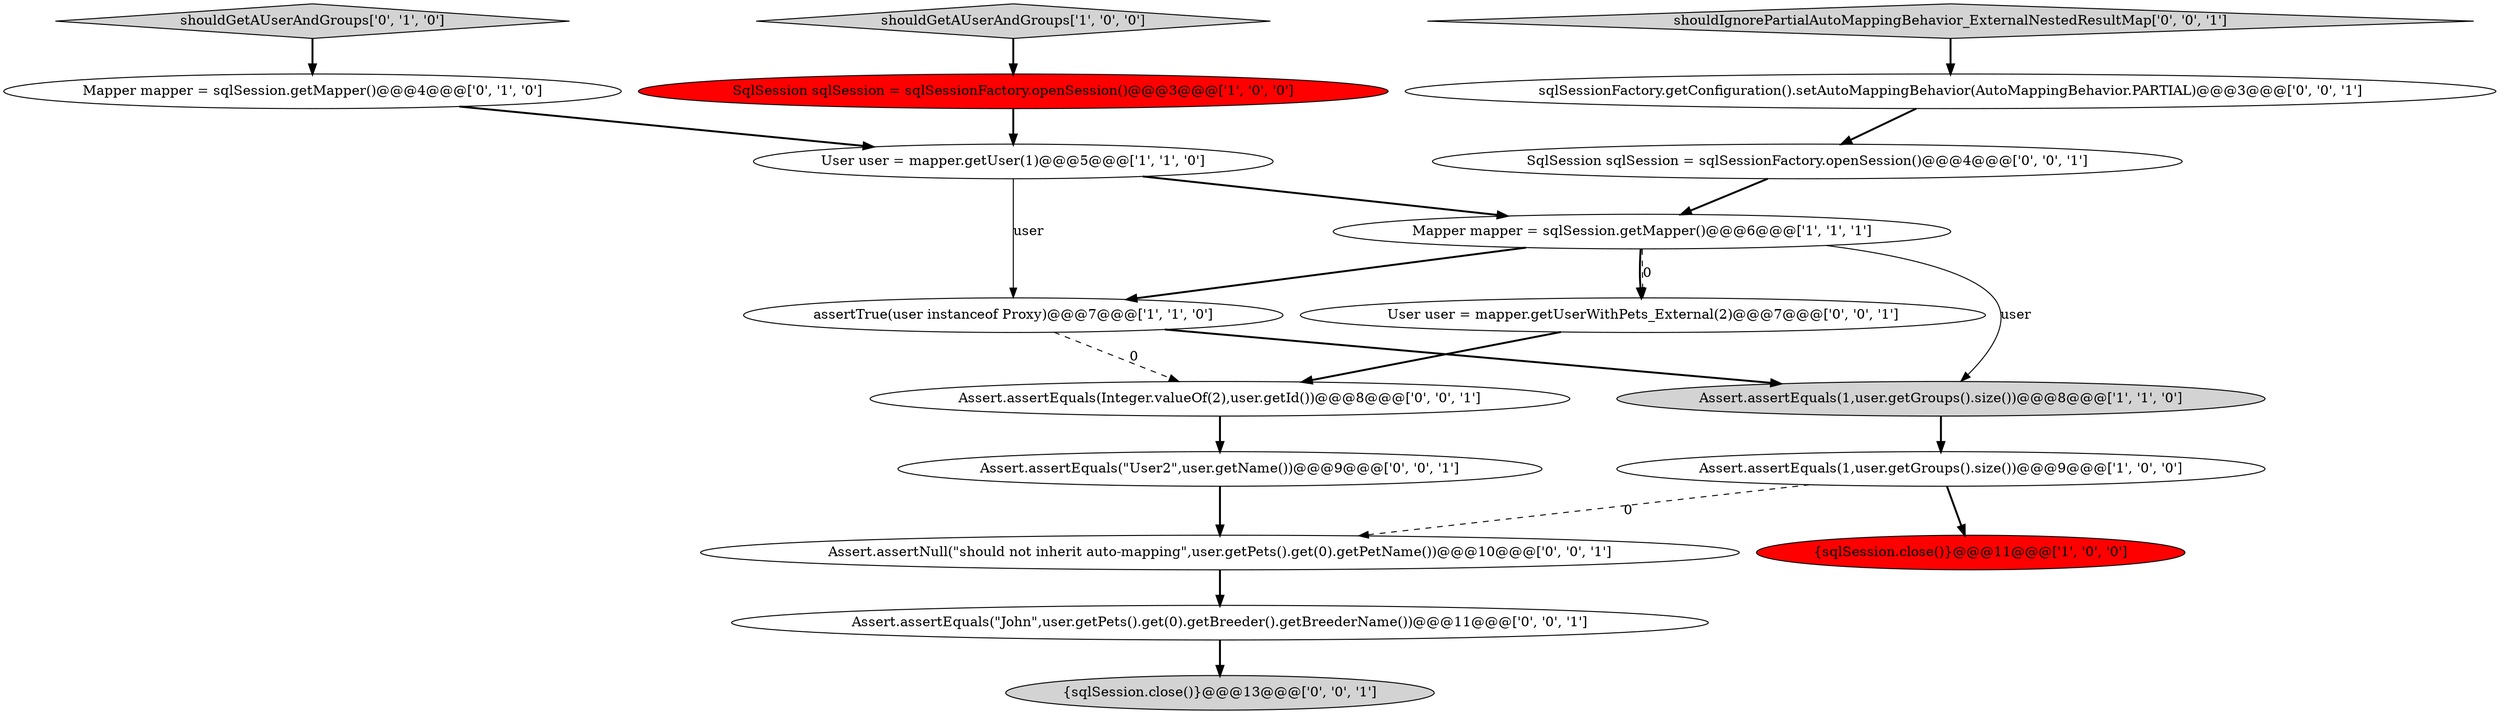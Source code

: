 digraph {
16 [style = filled, label = "Assert.assertEquals(\"User2\",user.getName())@@@9@@@['0', '0', '1']", fillcolor = white, shape = ellipse image = "AAA0AAABBB3BBB"];
2 [style = filled, label = "shouldGetAUserAndGroups['1', '0', '0']", fillcolor = lightgray, shape = diamond image = "AAA0AAABBB1BBB"];
12 [style = filled, label = "Assert.assertEquals(\"John\",user.getPets().get(0).getBreeder().getBreederName())@@@11@@@['0', '0', '1']", fillcolor = white, shape = ellipse image = "AAA0AAABBB3BBB"];
0 [style = filled, label = "{sqlSession.close()}@@@11@@@['1', '0', '0']", fillcolor = red, shape = ellipse image = "AAA1AAABBB1BBB"];
5 [style = filled, label = "Mapper mapper = sqlSession.getMapper()@@@6@@@['1', '1', '1']", fillcolor = white, shape = ellipse image = "AAA0AAABBB1BBB"];
10 [style = filled, label = "User user = mapper.getUserWithPets_External(2)@@@7@@@['0', '0', '1']", fillcolor = white, shape = ellipse image = "AAA0AAABBB3BBB"];
13 [style = filled, label = "shouldIgnorePartialAutoMappingBehavior_ExternalNestedResultMap['0', '0', '1']", fillcolor = lightgray, shape = diamond image = "AAA0AAABBB3BBB"];
1 [style = filled, label = "Assert.assertEquals(1,user.getGroups().size())@@@8@@@['1', '1', '0']", fillcolor = lightgray, shape = ellipse image = "AAA0AAABBB1BBB"];
6 [style = filled, label = "User user = mapper.getUser(1)@@@5@@@['1', '1', '0']", fillcolor = white, shape = ellipse image = "AAA0AAABBB1BBB"];
7 [style = filled, label = "assertTrue(user instanceof Proxy)@@@7@@@['1', '1', '0']", fillcolor = white, shape = ellipse image = "AAA0AAABBB1BBB"];
14 [style = filled, label = "Assert.assertNull(\"should not inherit auto-mapping\",user.getPets().get(0).getPetName())@@@10@@@['0', '0', '1']", fillcolor = white, shape = ellipse image = "AAA0AAABBB3BBB"];
4 [style = filled, label = "Assert.assertEquals(1,user.getGroups().size())@@@9@@@['1', '0', '0']", fillcolor = white, shape = ellipse image = "AAA0AAABBB1BBB"];
15 [style = filled, label = "{sqlSession.close()}@@@13@@@['0', '0', '1']", fillcolor = lightgray, shape = ellipse image = "AAA0AAABBB3BBB"];
11 [style = filled, label = "sqlSessionFactory.getConfiguration().setAutoMappingBehavior(AutoMappingBehavior.PARTIAL)@@@3@@@['0', '0', '1']", fillcolor = white, shape = ellipse image = "AAA0AAABBB3BBB"];
8 [style = filled, label = "Mapper mapper = sqlSession.getMapper()@@@4@@@['0', '1', '0']", fillcolor = white, shape = ellipse image = "AAA0AAABBB2BBB"];
17 [style = filled, label = "SqlSession sqlSession = sqlSessionFactory.openSession()@@@4@@@['0', '0', '1']", fillcolor = white, shape = ellipse image = "AAA0AAABBB3BBB"];
18 [style = filled, label = "Assert.assertEquals(Integer.valueOf(2),user.getId())@@@8@@@['0', '0', '1']", fillcolor = white, shape = ellipse image = "AAA0AAABBB3BBB"];
9 [style = filled, label = "shouldGetAUserAndGroups['0', '1', '0']", fillcolor = lightgray, shape = diamond image = "AAA0AAABBB2BBB"];
3 [style = filled, label = "SqlSession sqlSession = sqlSessionFactory.openSession()@@@3@@@['1', '0', '0']", fillcolor = red, shape = ellipse image = "AAA1AAABBB1BBB"];
5->10 [style = bold, label=""];
10->18 [style = bold, label=""];
1->4 [style = bold, label=""];
17->5 [style = bold, label=""];
7->1 [style = bold, label=""];
7->18 [style = dashed, label="0"];
5->1 [style = solid, label="user"];
2->3 [style = bold, label=""];
12->15 [style = bold, label=""];
3->6 [style = bold, label=""];
8->6 [style = bold, label=""];
9->8 [style = bold, label=""];
13->11 [style = bold, label=""];
4->0 [style = bold, label=""];
6->5 [style = bold, label=""];
5->10 [style = dashed, label="0"];
14->12 [style = bold, label=""];
5->7 [style = bold, label=""];
11->17 [style = bold, label=""];
16->14 [style = bold, label=""];
4->14 [style = dashed, label="0"];
6->7 [style = solid, label="user"];
18->16 [style = bold, label=""];
}
